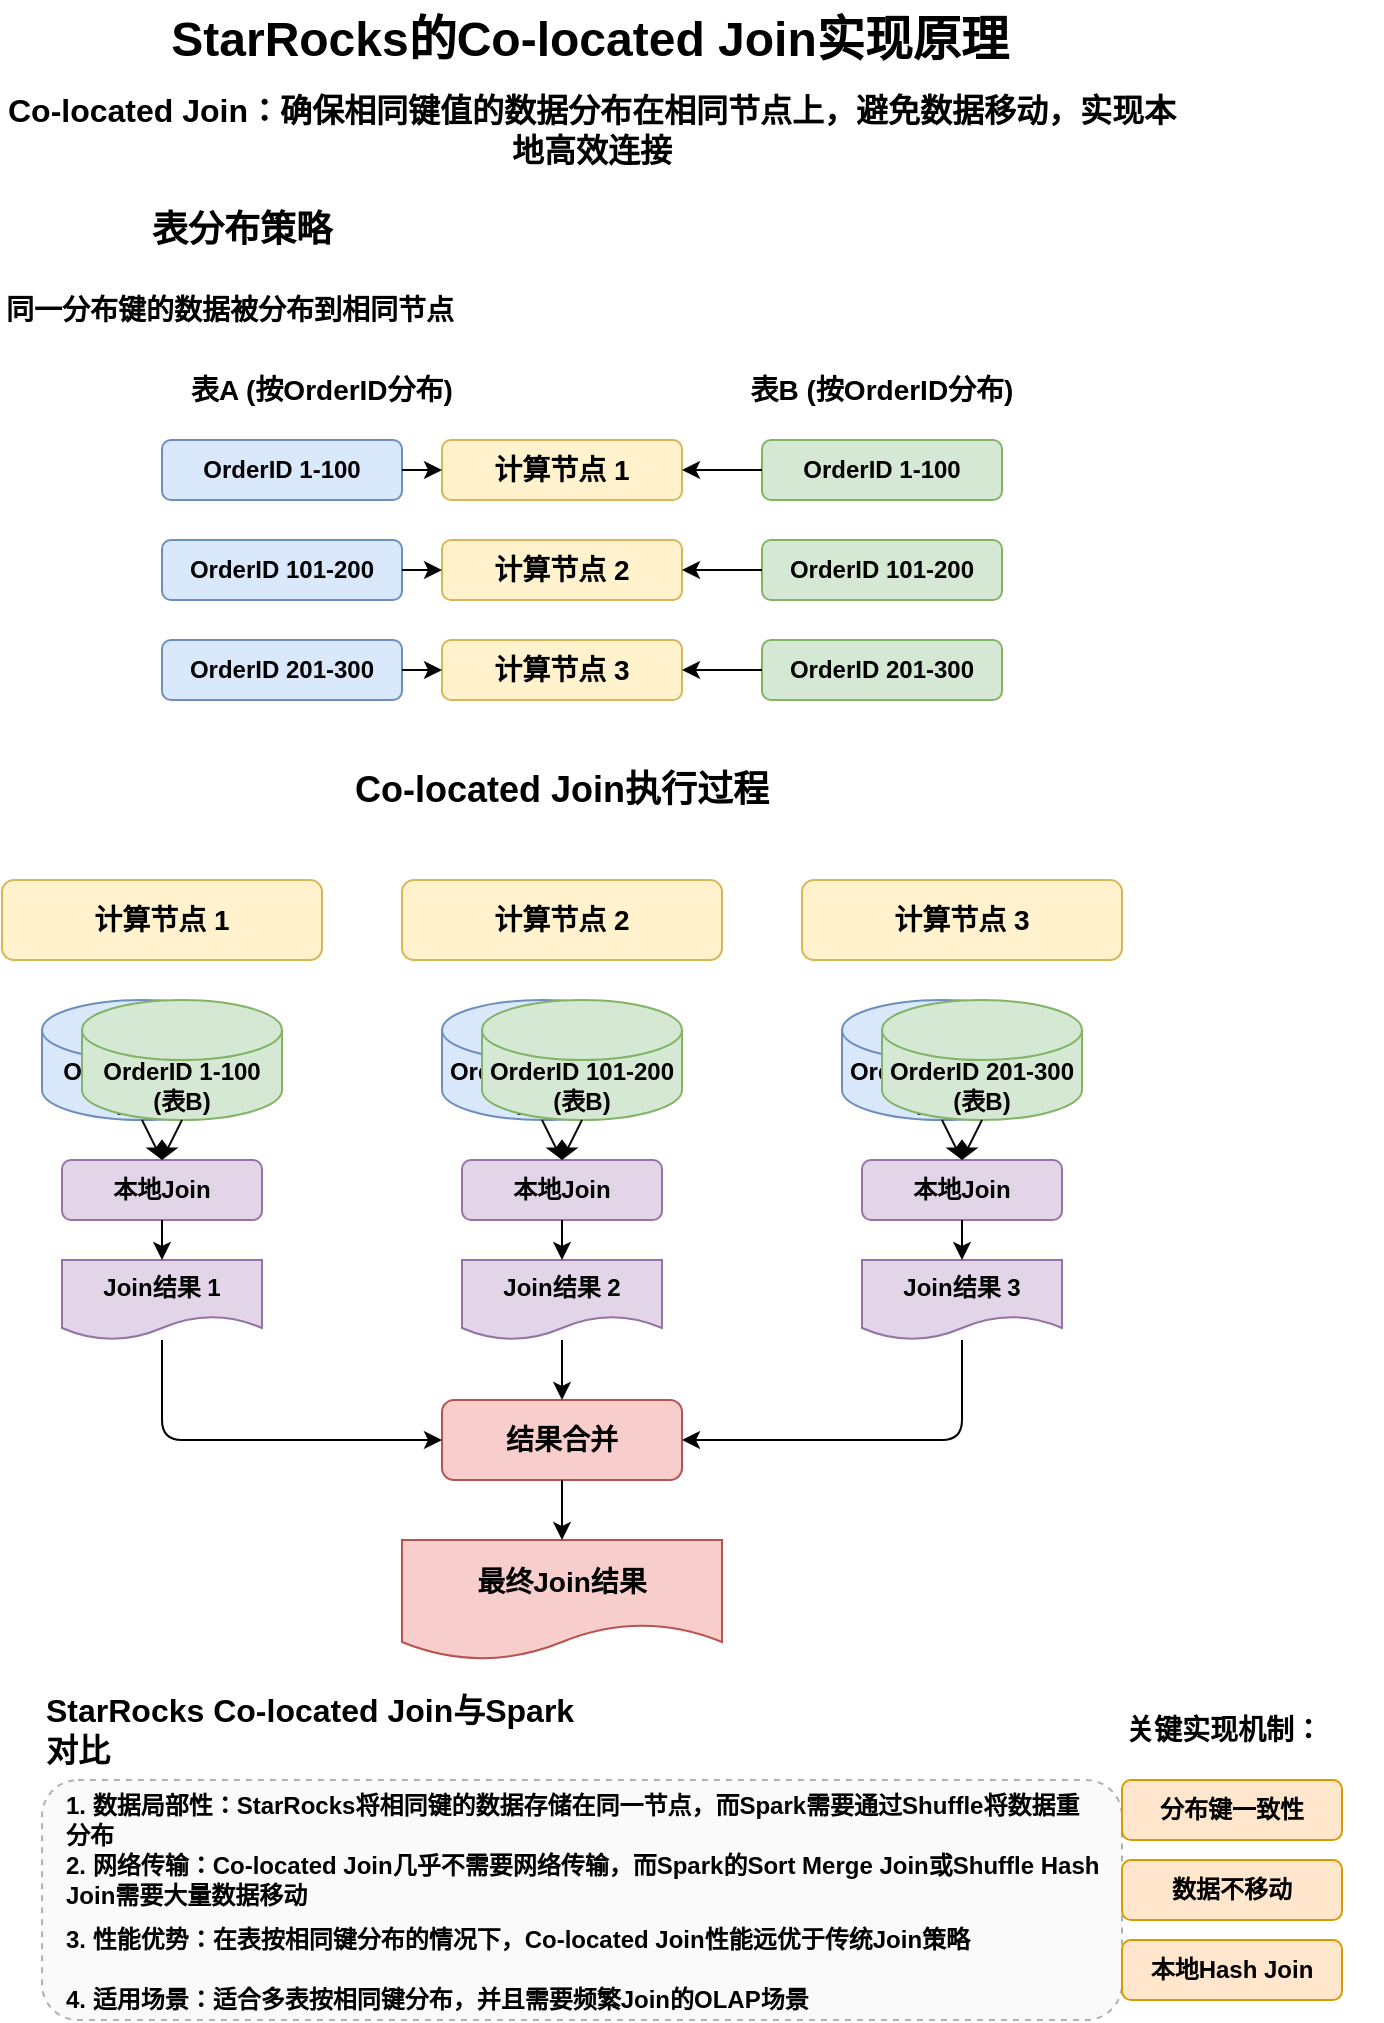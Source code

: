 <mxfile version="26.1.1">
  <diagram name="第 1 页" id="MEf1hSnZfs6FfPPpBzPI">
    <mxGraphModel dx="1434" dy="738" grid="1" gridSize="10" guides="1" tooltips="1" connect="1" arrows="1" fold="1" page="1" pageScale="1" pageWidth="827" pageHeight="1169" math="0" shadow="0">
      <root>
        <mxCell id="0" />
        <mxCell id="1" parent="0" />
        <mxCell id="d-52GcX8oxhA7sWs-mBR-1" value="StarRocks的Co-located Join实现原理" style="text;html=1;strokeColor=none;fillColor=none;align=center;verticalAlign=middle;whiteSpace=wrap;rounded=0;fontSize=24;fontStyle=1" vertex="1" parent="1">
          <mxGeometry x="164" y="30" width="500" height="40" as="geometry" />
        </mxCell>
        <mxCell id="d-52GcX8oxhA7sWs-mBR-2" value="Co-located Join：确保相同键值的数据分布在相同节点上，避免数据移动，实现本地高效连接" style="text;html=1;strokeColor=none;fillColor=none;align=center;verticalAlign=middle;whiteSpace=wrap;rounded=0;fontSize=16;fontStyle=1" vertex="1" parent="1">
          <mxGeometry x="120" y="80" width="590" height="30" as="geometry" />
        </mxCell>
        <mxCell id="d-52GcX8oxhA7sWs-mBR-3" value="表分布策略" style="text;html=1;strokeColor=none;fillColor=none;align=center;verticalAlign=middle;whiteSpace=wrap;rounded=0;fontSize=18;fontStyle=1" vertex="1" parent="1">
          <mxGeometry x="120" y="130" width="240" height="30" as="geometry" />
        </mxCell>
        <mxCell id="d-52GcX8oxhA7sWs-mBR-4" value="同一分布键的数据被分布到相同节点" style="text;html=1;strokeColor=none;fillColor=none;align=left;verticalAlign=middle;whiteSpace=wrap;rounded=0;fontSize=14;fontStyle=1" vertex="1" parent="1">
          <mxGeometry x="120" y="170" width="280" height="30" as="geometry" />
        </mxCell>
        <mxCell id="d-52GcX8oxhA7sWs-mBR-5" value="表A (按OrderID分布)" style="text;html=1;strokeColor=none;fillColor=none;align=center;verticalAlign=middle;whiteSpace=wrap;rounded=0;fontSize=14;fontStyle=1" vertex="1" parent="1">
          <mxGeometry x="200" y="210" width="160" height="30" as="geometry" />
        </mxCell>
        <mxCell id="d-52GcX8oxhA7sWs-mBR-6" value="表B (按OrderID分布)" style="text;html=1;strokeColor=none;fillColor=none;align=center;verticalAlign=middle;whiteSpace=wrap;rounded=0;fontSize=14;fontStyle=1" vertex="1" parent="1">
          <mxGeometry x="480" y="210" width="160" height="30" as="geometry" />
        </mxCell>
        <mxCell id="d-52GcX8oxhA7sWs-mBR-7" value="OrderID 1-100" style="rounded=1;whiteSpace=wrap;html=1;fillColor=#dae8fc;strokeColor=#6c8ebf;fontSize=12;fontStyle=1" vertex="1" parent="1">
          <mxGeometry x="200" y="250" width="120" height="30" as="geometry" />
        </mxCell>
        <mxCell id="d-52GcX8oxhA7sWs-mBR-8" value="OrderID 101-200" style="rounded=1;whiteSpace=wrap;html=1;fillColor=#dae8fc;strokeColor=#6c8ebf;fontSize=12;fontStyle=1" vertex="1" parent="1">
          <mxGeometry x="200" y="300" width="120" height="30" as="geometry" />
        </mxCell>
        <mxCell id="d-52GcX8oxhA7sWs-mBR-9" value="OrderID 201-300" style="rounded=1;whiteSpace=wrap;html=1;fillColor=#dae8fc;strokeColor=#6c8ebf;fontSize=12;fontStyle=1" vertex="1" parent="1">
          <mxGeometry x="200" y="350" width="120" height="30" as="geometry" />
        </mxCell>
        <mxCell id="d-52GcX8oxhA7sWs-mBR-10" value="OrderID 1-100" style="rounded=1;whiteSpace=wrap;html=1;fillColor=#d5e8d4;strokeColor=#82b366;fontSize=12;fontStyle=1" vertex="1" parent="1">
          <mxGeometry x="500" y="250" width="120" height="30" as="geometry" />
        </mxCell>
        <mxCell id="d-52GcX8oxhA7sWs-mBR-11" value="OrderID 101-200" style="rounded=1;whiteSpace=wrap;html=1;fillColor=#d5e8d4;strokeColor=#82b366;fontSize=12;fontStyle=1" vertex="1" parent="1">
          <mxGeometry x="500" y="300" width="120" height="30" as="geometry" />
        </mxCell>
        <mxCell id="d-52GcX8oxhA7sWs-mBR-12" value="OrderID 201-300" style="rounded=1;whiteSpace=wrap;html=1;fillColor=#d5e8d4;strokeColor=#82b366;fontSize=12;fontStyle=1" vertex="1" parent="1">
          <mxGeometry x="500" y="350" width="120" height="30" as="geometry" />
        </mxCell>
        <mxCell id="d-52GcX8oxhA7sWs-mBR-13" value="计算节点 1" style="rounded=1;whiteSpace=wrap;html=1;fillColor=#fff2cc;strokeColor=#d6b656;fontSize=14;fontStyle=1" vertex="1" parent="1">
          <mxGeometry x="340" y="250" width="120" height="30" as="geometry" />
        </mxCell>
        <mxCell id="d-52GcX8oxhA7sWs-mBR-14" value="计算节点 2" style="rounded=1;whiteSpace=wrap;html=1;fillColor=#fff2cc;strokeColor=#d6b656;fontSize=14;fontStyle=1" vertex="1" parent="1">
          <mxGeometry x="340" y="300" width="120" height="30" as="geometry" />
        </mxCell>
        <mxCell id="d-52GcX8oxhA7sWs-mBR-15" value="计算节点 3" style="rounded=1;whiteSpace=wrap;html=1;fillColor=#fff2cc;strokeColor=#d6b656;fontSize=14;fontStyle=1" vertex="1" parent="1">
          <mxGeometry x="340" y="350" width="120" height="30" as="geometry" />
        </mxCell>
        <mxCell id="d-52GcX8oxhA7sWs-mBR-16" value="" style="endArrow=classic;html=1;rounded=1;exitX=1;exitY=0.5;exitDx=0;exitDy=0;entryX=0;entryY=0.5;entryDx=0;entryDy=0;jumpStyle=arc;jumpSize=6;" edge="1" source="d-52GcX8oxhA7sWs-mBR-7" target="d-52GcX8oxhA7sWs-mBR-13" parent="1">
          <mxGeometry width="50" height="50" relative="1" as="geometry">
            <mxPoint x="390" y="320" as="sourcePoint" />
            <mxPoint x="440" y="270" as="targetPoint" />
          </mxGeometry>
        </mxCell>
        <mxCell id="d-52GcX8oxhA7sWs-mBR-17" value="" style="endArrow=classic;html=1;rounded=1;exitX=1;exitY=0.5;exitDx=0;exitDy=0;entryX=0;entryY=0.5;entryDx=0;entryDy=0;jumpStyle=arc;jumpSize=6;" edge="1" source="d-52GcX8oxhA7sWs-mBR-8" target="d-52GcX8oxhA7sWs-mBR-14" parent="1">
          <mxGeometry width="50" height="50" relative="1" as="geometry">
            <mxPoint x="330" y="275" as="sourcePoint" />
            <mxPoint x="350" y="275" as="targetPoint" />
          </mxGeometry>
        </mxCell>
        <mxCell id="d-52GcX8oxhA7sWs-mBR-18" value="" style="endArrow=classic;html=1;rounded=1;exitX=1;exitY=0.5;exitDx=0;exitDy=0;entryX=0;entryY=0.5;entryDx=0;entryDy=0;jumpStyle=arc;jumpSize=6;" edge="1" source="d-52GcX8oxhA7sWs-mBR-9" target="d-52GcX8oxhA7sWs-mBR-15" parent="1">
          <mxGeometry width="50" height="50" relative="1" as="geometry">
            <mxPoint x="330" y="325" as="sourcePoint" />
            <mxPoint x="350" y="325" as="targetPoint" />
          </mxGeometry>
        </mxCell>
        <mxCell id="d-52GcX8oxhA7sWs-mBR-19" value="" style="endArrow=classic;html=1;rounded=1;exitX=0;exitY=0.5;exitDx=0;exitDy=0;entryX=1;entryY=0.5;entryDx=0;entryDy=0;jumpStyle=arc;jumpSize=6;" edge="1" source="d-52GcX8oxhA7sWs-mBR-10" target="d-52GcX8oxhA7sWs-mBR-13" parent="1">
          <mxGeometry width="50" height="50" relative="1" as="geometry">
            <mxPoint x="330" y="375" as="sourcePoint" />
            <mxPoint x="350" y="375" as="targetPoint" />
          </mxGeometry>
        </mxCell>
        <mxCell id="d-52GcX8oxhA7sWs-mBR-20" value="" style="endArrow=classic;html=1;rounded=1;exitX=0;exitY=0.5;exitDx=0;exitDy=0;entryX=1;entryY=0.5;entryDx=0;entryDy=0;jumpStyle=arc;jumpSize=6;" edge="1" source="d-52GcX8oxhA7sWs-mBR-11" target="d-52GcX8oxhA7sWs-mBR-14" parent="1">
          <mxGeometry width="50" height="50" relative="1" as="geometry">
            <mxPoint x="510" y="275" as="sourcePoint" />
            <mxPoint x="470" y="275" as="targetPoint" />
          </mxGeometry>
        </mxCell>
        <mxCell id="d-52GcX8oxhA7sWs-mBR-21" value="" style="endArrow=classic;html=1;rounded=1;exitX=0;exitY=0.5;exitDx=0;exitDy=0;entryX=1;entryY=0.5;entryDx=0;entryDy=0;jumpStyle=arc;jumpSize=6;" edge="1" source="d-52GcX8oxhA7sWs-mBR-12" target="d-52GcX8oxhA7sWs-mBR-15" parent="1">
          <mxGeometry width="50" height="50" relative="1" as="geometry">
            <mxPoint x="510" y="325" as="sourcePoint" />
            <mxPoint x="470" y="325" as="targetPoint" />
          </mxGeometry>
        </mxCell>
        <mxCell id="d-52GcX8oxhA7sWs-mBR-22" value="Co-located Join执行过程" style="text;html=1;strokeColor=none;fillColor=none;align=center;verticalAlign=middle;whiteSpace=wrap;rounded=0;fontSize=18;fontStyle=1" vertex="1" parent="1">
          <mxGeometry x="280" y="410" width="240" height="30" as="geometry" />
        </mxCell>
        <mxCell id="d-52GcX8oxhA7sWs-mBR-23" value="计算节点 1" style="rounded=1;whiteSpace=wrap;html=1;fillColor=#fff2cc;strokeColor=#d6b656;fontSize=14;fontStyle=1" vertex="1" parent="1">
          <mxGeometry x="120" y="470" width="160" height="40" as="geometry" />
        </mxCell>
        <mxCell id="d-52GcX8oxhA7sWs-mBR-24" value="OrderID 1-100&#xa;(表A)" style="shape=cylinder3;whiteSpace=wrap;html=1;boundedLbl=1;backgroundOutline=1;size=15;fillColor=#dae8fc;strokeColor=#6c8ebf;fontSize=12;fontStyle=1" vertex="1" parent="1">
          <mxGeometry x="140" y="530" width="100" height="60" as="geometry" />
        </mxCell>
        <mxCell id="d-52GcX8oxhA7sWs-mBR-25" value="OrderID 1-100&#xa;(表B)" style="shape=cylinder3;whiteSpace=wrap;html=1;boundedLbl=1;backgroundOutline=1;size=15;fillColor=#d5e8d4;strokeColor=#82b366;fontSize=12;fontStyle=1" vertex="1" parent="1">
          <mxGeometry x="160" y="530" width="100" height="60" as="geometry" />
        </mxCell>
        <mxCell id="d-52GcX8oxhA7sWs-mBR-26" value="本地Join" style="rounded=1;whiteSpace=wrap;html=1;fillColor=#e1d5e7;strokeColor=#9673a6;fontSize=12;fontStyle=1" vertex="1" parent="1">
          <mxGeometry x="150" y="610" width="100" height="30" as="geometry" />
        </mxCell>
        <mxCell id="d-52GcX8oxhA7sWs-mBR-27" value="Join结果 1" style="shape=document;whiteSpace=wrap;html=1;boundedLbl=1;fillColor=#e1d5e7;strokeColor=#9673a6;fontSize=12;fontStyle=1" vertex="1" parent="1">
          <mxGeometry x="150" y="660" width="100" height="40" as="geometry" />
        </mxCell>
        <mxCell id="d-52GcX8oxhA7sWs-mBR-28" value="计算节点 2" style="rounded=1;whiteSpace=wrap;html=1;fillColor=#fff2cc;strokeColor=#d6b656;fontSize=14;fontStyle=1" vertex="1" parent="1">
          <mxGeometry x="320" y="470" width="160" height="40" as="geometry" />
        </mxCell>
        <mxCell id="d-52GcX8oxhA7sWs-mBR-29" value="OrderID 101-200&#xa;(表A)" style="shape=cylinder3;whiteSpace=wrap;html=1;boundedLbl=1;backgroundOutline=1;size=15;fillColor=#dae8fc;strokeColor=#6c8ebf;fontSize=12;fontStyle=1" vertex="1" parent="1">
          <mxGeometry x="340" y="530" width="100" height="60" as="geometry" />
        </mxCell>
        <mxCell id="d-52GcX8oxhA7sWs-mBR-30" value="OrderID 101-200&#xa;(表B)" style="shape=cylinder3;whiteSpace=wrap;html=1;boundedLbl=1;backgroundOutline=1;size=15;fillColor=#d5e8d4;strokeColor=#82b366;fontSize=12;fontStyle=1" vertex="1" parent="1">
          <mxGeometry x="360" y="530" width="100" height="60" as="geometry" />
        </mxCell>
        <mxCell id="d-52GcX8oxhA7sWs-mBR-31" value="本地Join" style="rounded=1;whiteSpace=wrap;html=1;fillColor=#e1d5e7;strokeColor=#9673a6;fontSize=12;fontStyle=1" vertex="1" parent="1">
          <mxGeometry x="350" y="610" width="100" height="30" as="geometry" />
        </mxCell>
        <mxCell id="d-52GcX8oxhA7sWs-mBR-32" value="Join结果 2" style="shape=document;whiteSpace=wrap;html=1;boundedLbl=1;fillColor=#e1d5e7;strokeColor=#9673a6;fontSize=12;fontStyle=1" vertex="1" parent="1">
          <mxGeometry x="350" y="660" width="100" height="40" as="geometry" />
        </mxCell>
        <mxCell id="d-52GcX8oxhA7sWs-mBR-33" value="计算节点 3" style="rounded=1;whiteSpace=wrap;html=1;fillColor=#fff2cc;strokeColor=#d6b656;fontSize=14;fontStyle=1" vertex="1" parent="1">
          <mxGeometry x="520" y="470" width="160" height="40" as="geometry" />
        </mxCell>
        <mxCell id="d-52GcX8oxhA7sWs-mBR-34" value="OrderID 201-300&#xa;(表A)" style="shape=cylinder3;whiteSpace=wrap;html=1;boundedLbl=1;backgroundOutline=1;size=15;fillColor=#dae8fc;strokeColor=#6c8ebf;fontSize=12;fontStyle=1" vertex="1" parent="1">
          <mxGeometry x="540" y="530" width="100" height="60" as="geometry" />
        </mxCell>
        <mxCell id="d-52GcX8oxhA7sWs-mBR-35" value="OrderID 201-300&#xa;(表B)" style="shape=cylinder3;whiteSpace=wrap;html=1;boundedLbl=1;backgroundOutline=1;size=15;fillColor=#d5e8d4;strokeColor=#82b366;fontSize=12;fontStyle=1" vertex="1" parent="1">
          <mxGeometry x="560" y="530" width="100" height="60" as="geometry" />
        </mxCell>
        <mxCell id="d-52GcX8oxhA7sWs-mBR-36" value="本地Join" style="rounded=1;whiteSpace=wrap;html=1;fillColor=#e1d5e7;strokeColor=#9673a6;fontSize=12;fontStyle=1" vertex="1" parent="1">
          <mxGeometry x="550" y="610" width="100" height="30" as="geometry" />
        </mxCell>
        <mxCell id="d-52GcX8oxhA7sWs-mBR-37" value="Join结果 3" style="shape=document;whiteSpace=wrap;html=1;boundedLbl=1;fillColor=#e1d5e7;strokeColor=#9673a6;fontSize=12;fontStyle=1" vertex="1" parent="1">
          <mxGeometry x="550" y="660" width="100" height="40" as="geometry" />
        </mxCell>
        <mxCell id="d-52GcX8oxhA7sWs-mBR-38" value="" style="endArrow=classic;html=1;rounded=1;exitX=0.5;exitY=1;exitDx=0;exitDy=0;exitPerimeter=0;entryX=0.5;entryY=0;entryDx=0;entryDy=0;jumpStyle=arc;jumpSize=6;" edge="1" source="d-52GcX8oxhA7sWs-mBR-24" target="d-52GcX8oxhA7sWs-mBR-26" parent="1">
          <mxGeometry width="50" height="50" relative="1" as="geometry">
            <mxPoint x="390" y="520" as="sourcePoint" />
            <mxPoint x="440" y="470" as="targetPoint" />
          </mxGeometry>
        </mxCell>
        <mxCell id="d-52GcX8oxhA7sWs-mBR-39" value="" style="endArrow=classic;html=1;rounded=1;exitX=0.5;exitY=1;exitDx=0;exitDy=0;exitPerimeter=0;entryX=0.5;entryY=0;entryDx=0;entryDy=0;jumpStyle=arc;jumpSize=6;" edge="1" source="d-52GcX8oxhA7sWs-mBR-25" target="d-52GcX8oxhA7sWs-mBR-26" parent="1">
          <mxGeometry width="50" height="50" relative="1" as="geometry">
            <mxPoint x="200" y="600" as="sourcePoint" />
            <mxPoint x="210" y="620" as="targetPoint" />
          </mxGeometry>
        </mxCell>
        <mxCell id="d-52GcX8oxhA7sWs-mBR-40" value="" style="endArrow=classic;html=1;rounded=1;exitX=0.5;exitY=1;exitDx=0;exitDy=0;entryX=0.5;entryY=0;entryDx=0;entryDy=0;jumpStyle=arc;jumpSize=6;" edge="1" source="d-52GcX8oxhA7sWs-mBR-26" target="d-52GcX8oxhA7sWs-mBR-27" parent="1">
          <mxGeometry width="50" height="50" relative="1" as="geometry">
            <mxPoint x="220" y="600" as="sourcePoint" />
            <mxPoint x="210" y="620" as="targetPoint" />
          </mxGeometry>
        </mxCell>
        <mxCell id="d-52GcX8oxhA7sWs-mBR-41" value="" style="endArrow=classic;html=1;rounded=1;exitX=0.5;exitY=1;exitDx=0;exitDy=0;exitPerimeter=0;entryX=0.5;entryY=0;entryDx=0;entryDy=0;jumpStyle=arc;jumpSize=6;" edge="1" source="d-52GcX8oxhA7sWs-mBR-29" target="d-52GcX8oxhA7sWs-mBR-31" parent="1">
          <mxGeometry width="50" height="50" relative="1" as="geometry">
            <mxPoint x="390" y="520" as="sourcePoint" />
            <mxPoint x="440" y="470" as="targetPoint" />
          </mxGeometry>
        </mxCell>
        <mxCell id="d-52GcX8oxhA7sWs-mBR-42" value="" style="endArrow=classic;html=1;rounded=1;exitX=0.5;exitY=1;exitDx=0;exitDy=0;exitPerimeter=0;entryX=0.5;entryY=0;entryDx=0;entryDy=0;jumpStyle=arc;jumpSize=6;" edge="1" source="d-52GcX8oxhA7sWs-mBR-30" target="d-52GcX8oxhA7sWs-mBR-31" parent="1">
          <mxGeometry width="50" height="50" relative="1" as="geometry">
            <mxPoint x="400" y="600" as="sourcePoint" />
            <mxPoint x="410" y="620" as="targetPoint" />
          </mxGeometry>
        </mxCell>
        <mxCell id="d-52GcX8oxhA7sWs-mBR-43" value="" style="endArrow=classic;html=1;rounded=1;exitX=0.5;exitY=1;exitDx=0;exitDy=0;entryX=0.5;entryY=0;entryDx=0;entryDy=0;jumpStyle=arc;jumpSize=6;" edge="1" source="d-52GcX8oxhA7sWs-mBR-31" target="d-52GcX8oxhA7sWs-mBR-32" parent="1">
          <mxGeometry width="50" height="50" relative="1" as="geometry">
            <mxPoint x="420" y="600" as="sourcePoint" />
            <mxPoint x="410" y="620" as="targetPoint" />
          </mxGeometry>
        </mxCell>
        <mxCell id="d-52GcX8oxhA7sWs-mBR-44" value="" style="endArrow=classic;html=1;rounded=1;exitX=0.5;exitY=1;exitDx=0;exitDy=0;exitPerimeter=0;entryX=0.5;entryY=0;entryDx=0;entryDy=0;jumpStyle=arc;jumpSize=6;" edge="1" source="d-52GcX8oxhA7sWs-mBR-34" target="d-52GcX8oxhA7sWs-mBR-36" parent="1">
          <mxGeometry width="50" height="50" relative="1" as="geometry">
            <mxPoint x="390" y="520" as="sourcePoint" />
            <mxPoint x="440" y="470" as="targetPoint" />
          </mxGeometry>
        </mxCell>
        <mxCell id="d-52GcX8oxhA7sWs-mBR-45" value="" style="endArrow=classic;html=1;rounded=1;exitX=0.5;exitY=1;exitDx=0;exitDy=0;exitPerimeter=0;entryX=0.5;entryY=0;entryDx=0;entryDy=0;jumpStyle=arc;jumpSize=6;" edge="1" source="d-52GcX8oxhA7sWs-mBR-35" target="d-52GcX8oxhA7sWs-mBR-36" parent="1">
          <mxGeometry width="50" height="50" relative="1" as="geometry">
            <mxPoint x="600" y="600" as="sourcePoint" />
            <mxPoint x="610" y="620" as="targetPoint" />
          </mxGeometry>
        </mxCell>
        <mxCell id="d-52GcX8oxhA7sWs-mBR-46" value="" style="endArrow=classic;html=1;rounded=1;exitX=0.5;exitY=1;exitDx=0;exitDy=0;entryX=0.5;entryY=0;entryDx=0;entryDy=0;jumpStyle=arc;jumpSize=6;" edge="1" source="d-52GcX8oxhA7sWs-mBR-36" target="d-52GcX8oxhA7sWs-mBR-37" parent="1">
          <mxGeometry width="50" height="50" relative="1" as="geometry">
            <mxPoint x="620" y="600" as="sourcePoint" />
            <mxPoint x="610" y="620" as="targetPoint" />
          </mxGeometry>
        </mxCell>
        <mxCell id="d-52GcX8oxhA7sWs-mBR-47" value="结果合并" style="rounded=1;whiteSpace=wrap;html=1;fillColor=#f8cecc;strokeColor=#b85450;fontSize=14;fontStyle=1" vertex="1" parent="1">
          <mxGeometry x="340" y="730" width="120" height="40" as="geometry" />
        </mxCell>
        <mxCell id="d-52GcX8oxhA7sWs-mBR-48" value="最终Join结果" style="shape=document;whiteSpace=wrap;html=1;boundedLbl=1;fillColor=#f8cecc;strokeColor=#b85450;fontSize=14;fontStyle=1" vertex="1" parent="1">
          <mxGeometry x="320" y="800" width="160" height="60" as="geometry" />
        </mxCell>
        <mxCell id="d-52GcX8oxhA7sWs-mBR-49" value="" style="endArrow=classic;html=1;rounded=1;exitX=0.5;exitY=1;exitDx=0;exitDy=0;entryX=0;entryY=0.5;entryDx=0;entryDy=0;jumpStyle=arc;jumpSize=6;edgeStyle=orthogonalEdgeStyle;" edge="1" source="d-52GcX8oxhA7sWs-mBR-27" target="d-52GcX8oxhA7sWs-mBR-47" parent="1">
          <mxGeometry width="50" height="50" relative="1" as="geometry">
            <mxPoint x="390" y="520" as="sourcePoint" />
            <mxPoint x="440" y="470" as="targetPoint" />
            <Array as="points">
              <mxPoint x="200" y="710" />
              <mxPoint x="200" y="750" />
            </Array>
          </mxGeometry>
        </mxCell>
        <mxCell id="d-52GcX8oxhA7sWs-mBR-50" value="" style="endArrow=classic;html=1;rounded=1;exitX=0.5;exitY=1;exitDx=0;exitDy=0;entryX=0.5;entryY=0;entryDx=0;entryDy=0;jumpStyle=arc;jumpSize=6;" edge="1" source="d-52GcX8oxhA7sWs-mBR-32" target="d-52GcX8oxhA7sWs-mBR-47" parent="1">
          <mxGeometry width="50" height="50" relative="1" as="geometry">
            <mxPoint x="390" y="520" as="sourcePoint" />
            <mxPoint x="440" y="470" as="targetPoint" />
          </mxGeometry>
        </mxCell>
        <mxCell id="d-52GcX8oxhA7sWs-mBR-51" value="" style="endArrow=classic;html=1;rounded=1;exitX=0.5;exitY=1;exitDx=0;exitDy=0;entryX=1;entryY=0.5;entryDx=0;entryDy=0;jumpStyle=arc;jumpSize=6;edgeStyle=orthogonalEdgeStyle;" edge="1" source="d-52GcX8oxhA7sWs-mBR-37" target="d-52GcX8oxhA7sWs-mBR-47" parent="1">
          <mxGeometry width="50" height="50" relative="1" as="geometry">
            <mxPoint x="390" y="520" as="sourcePoint" />
            <mxPoint x="440" y="470" as="targetPoint" />
            <Array as="points">
              <mxPoint x="600" y="710" />
              <mxPoint x="600" y="750" />
            </Array>
          </mxGeometry>
        </mxCell>
        <mxCell id="d-52GcX8oxhA7sWs-mBR-52" value="" style="endArrow=classic;html=1;rounded=1;exitX=0.5;exitY=1;exitDx=0;exitDy=0;entryX=0.5;entryY=0;entryDx=0;entryDy=0;jumpStyle=arc;jumpSize=6;" edge="1" source="d-52GcX8oxhA7sWs-mBR-47" target="d-52GcX8oxhA7sWs-mBR-48" parent="1">
          <mxGeometry width="50" height="50" relative="1" as="geometry">
            <mxPoint x="390" y="520" as="sourcePoint" />
            <mxPoint x="440" y="470" as="targetPoint" />
          </mxGeometry>
        </mxCell>
        <mxCell id="d-52GcX8oxhA7sWs-mBR-53" value="StarRocks Co-located Join与Spark对比" style="text;html=1;strokeColor=none;fillColor=none;align=left;verticalAlign=middle;whiteSpace=wrap;rounded=0;fontSize=16;fontStyle=1" vertex="1" parent="1">
          <mxGeometry x="140" y="880" width="280" height="30" as="geometry" />
        </mxCell>
        <mxCell id="d-52GcX8oxhA7sWs-mBR-54" value="" style="rounded=1;whiteSpace=wrap;html=1;fillColor=#f5f5f5;strokeColor=#666666;fontSize=12;fontColor=#333333;dashed=1;strokeWidth=1;opacity=50;" vertex="1" parent="1">
          <mxGeometry x="140" y="920" width="540" height="120" as="geometry" />
        </mxCell>
        <mxCell id="d-52GcX8oxhA7sWs-mBR-55" value="1. 数据局部性：StarRocks将相同键的数据存储在同一节点，而Spark需要通过Shuffle将数据重分布" style="text;html=1;strokeColor=none;fillColor=none;align=left;verticalAlign=middle;whiteSpace=wrap;rounded=0;fontSize=12;fontStyle=1" vertex="1" parent="1">
          <mxGeometry x="150" y="930" width="520" height="20" as="geometry" />
        </mxCell>
        <mxCell id="d-52GcX8oxhA7sWs-mBR-56" value="2. 网络传输：Co-located Join几乎不需要网络传输，而Spark的Sort Merge Join或Shuffle Hash Join需要大量数据移动" style="text;html=1;strokeColor=none;fillColor=none;align=left;verticalAlign=middle;whiteSpace=wrap;rounded=0;fontSize=12;fontStyle=1" vertex="1" parent="1">
          <mxGeometry x="150" y="960" width="520" height="20" as="geometry" />
        </mxCell>
        <mxCell id="d-52GcX8oxhA7sWs-mBR-57" value="3. 性能优势：在表按相同键分布的情况下，Co-located Join性能远优于传统Join策略" style="text;html=1;strokeColor=none;fillColor=none;align=left;verticalAlign=middle;whiteSpace=wrap;rounded=0;fontSize=12;fontStyle=1" vertex="1" parent="1">
          <mxGeometry x="150" y="990" width="520" height="20" as="geometry" />
        </mxCell>
        <mxCell id="d-52GcX8oxhA7sWs-mBR-58" value="4. 适用场景：适合多表按相同键分布，并且需要频繁Join的OLAP场景" style="text;html=1;strokeColor=none;fillColor=none;align=left;verticalAlign=middle;whiteSpace=wrap;rounded=0;fontSize=12;fontStyle=1" vertex="1" parent="1">
          <mxGeometry x="150" y="1020" width="520" height="20" as="geometry" />
        </mxCell>
        <mxCell id="d-52GcX8oxhA7sWs-mBR-59" value="关键实现机制：" style="text;html=1;strokeColor=none;fillColor=none;align=left;verticalAlign=middle;whiteSpace=wrap;rounded=0;fontSize=14;fontStyle=1" vertex="1" parent="1">
          <mxGeometry x="680" y="880" width="130" height="30" as="geometry" />
        </mxCell>
        <mxCell id="d-52GcX8oxhA7sWs-mBR-60" value="分布键一致性" style="rounded=1;whiteSpace=wrap;html=1;fillColor=#ffe6cc;strokeColor=#d79b00;fontSize=12;fontStyle=1;align=center;" vertex="1" parent="1">
          <mxGeometry x="680" y="920" width="110" height="30" as="geometry" />
        </mxCell>
        <mxCell id="d-52GcX8oxhA7sWs-mBR-61" value="数据不移动" style="rounded=1;whiteSpace=wrap;html=1;fillColor=#ffe6cc;strokeColor=#d79b00;fontSize=12;fontStyle=1;align=center;" vertex="1" parent="1">
          <mxGeometry x="680" y="960" width="110" height="30" as="geometry" />
        </mxCell>
        <mxCell id="d-52GcX8oxhA7sWs-mBR-62" value="本地Hash Join" style="rounded=1;whiteSpace=wrap;html=1;fillColor=#ffe6cc;strokeColor=#d79b00;fontSize=12;fontStyle=1;align=center;" vertex="1" parent="1">
          <mxGeometry x="680" y="1000" width="110" height="30" as="geometry" />
        </mxCell>
      </root>
    </mxGraphModel>
  </diagram>
</mxfile>
